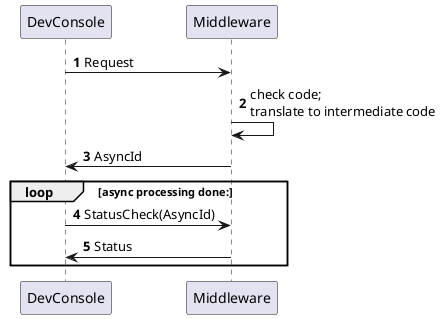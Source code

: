 @startuml
'https://plantuml.com/sequence-diagram

autonumber

DevConsole -> Middleware: Request
Middleware -> Middleware: check code;\ntranslate to intermediate code
Middleware -> DevConsole: AsyncId

loop async processing done:
    DevConsole -> Middleware: StatusCheck(AsyncId)
    Middleware -> DevConsole: Status
end

@enduml